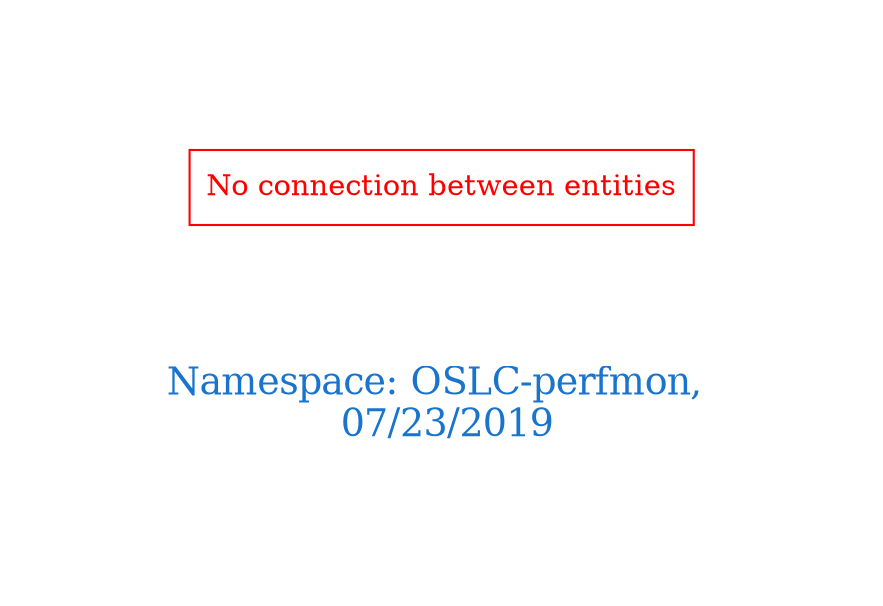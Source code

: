 digraph OGIT_ontology {
 graph [ rankdir= LR,pad=1 
fontsize = 18,
fontcolor= dodgerblue3,label = "\n\n\nNamespace: OSLC-perfmon, \n 07/23/2019"];
node[shape=polygon];
edge [  color="gray81"];

"No connection between entities" [fontcolor = "red",color="red", shape="polygon"]
}
